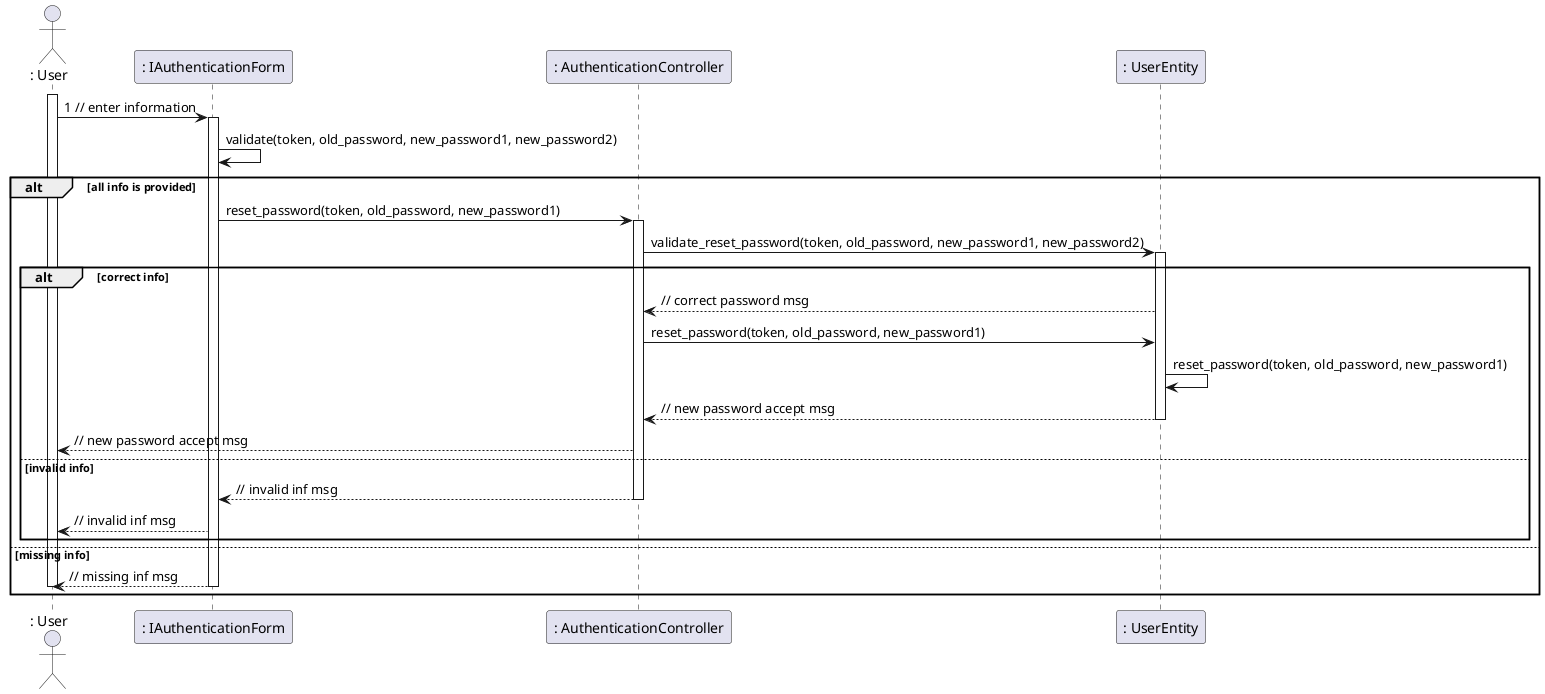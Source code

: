 @startuml
actor ": User"

activate ": User"
": User" -> ": IAuthenticationForm" : 1 // enter information
activate ": IAuthenticationForm"
": IAuthenticationForm" -> ": IAuthenticationForm" : validate(token, old_password, new_password1, new_password2)

alt all info is provided

": IAuthenticationForm" -> ": AuthenticationController" : reset_password(token, old_password, new_password1)
activate ": AuthenticationController"
": AuthenticationController" -> ": UserEntity" : validate_reset_password(token, old_password, new_password1, new_password2)

alt correct info
activate ": UserEntity"
": UserEntity" --> ": AuthenticationController" : // correct password msg
": AuthenticationController" -> ": UserEntity" : reset_password(token, old_password, new_password1)


": UserEntity" -> ": UserEntity" : reset_password(token, old_password, new_password1)
": UserEntity" --> ": AuthenticationController" : // new password accept msg
deactivate ": UserEntity"
": AuthenticationController" --> ": User" : // new password accept msg

else invalid info

": AuthenticationController" --> ": IAuthenticationForm" : // invalid inf msg
deactivate ": AuthenticationController"
": IAuthenticationForm" --> ": User" : // invalid inf msg

end

else missing info

": IAuthenticationForm" --> ": User" : // missing inf msg
deactivate ": IAuthenticationForm"
deactivate ": User"
end
@enduml